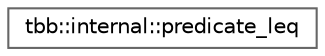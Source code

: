 digraph "类继承关系图"
{
 // LATEX_PDF_SIZE
  bgcolor="transparent";
  edge [fontname=Helvetica,fontsize=10,labelfontname=Helvetica,labelfontsize=10];
  node [fontname=Helvetica,fontsize=10,shape=box,height=0.2,width=0.4];
  rankdir="LR";
  Node0 [id="Node000000",label="tbb::internal::predicate_leq",height=0.2,width=0.4,color="grey40", fillcolor="white", style="filled",URL="$structtbb_1_1internal_1_1predicate__leq.html",tooltip=" "];
}
